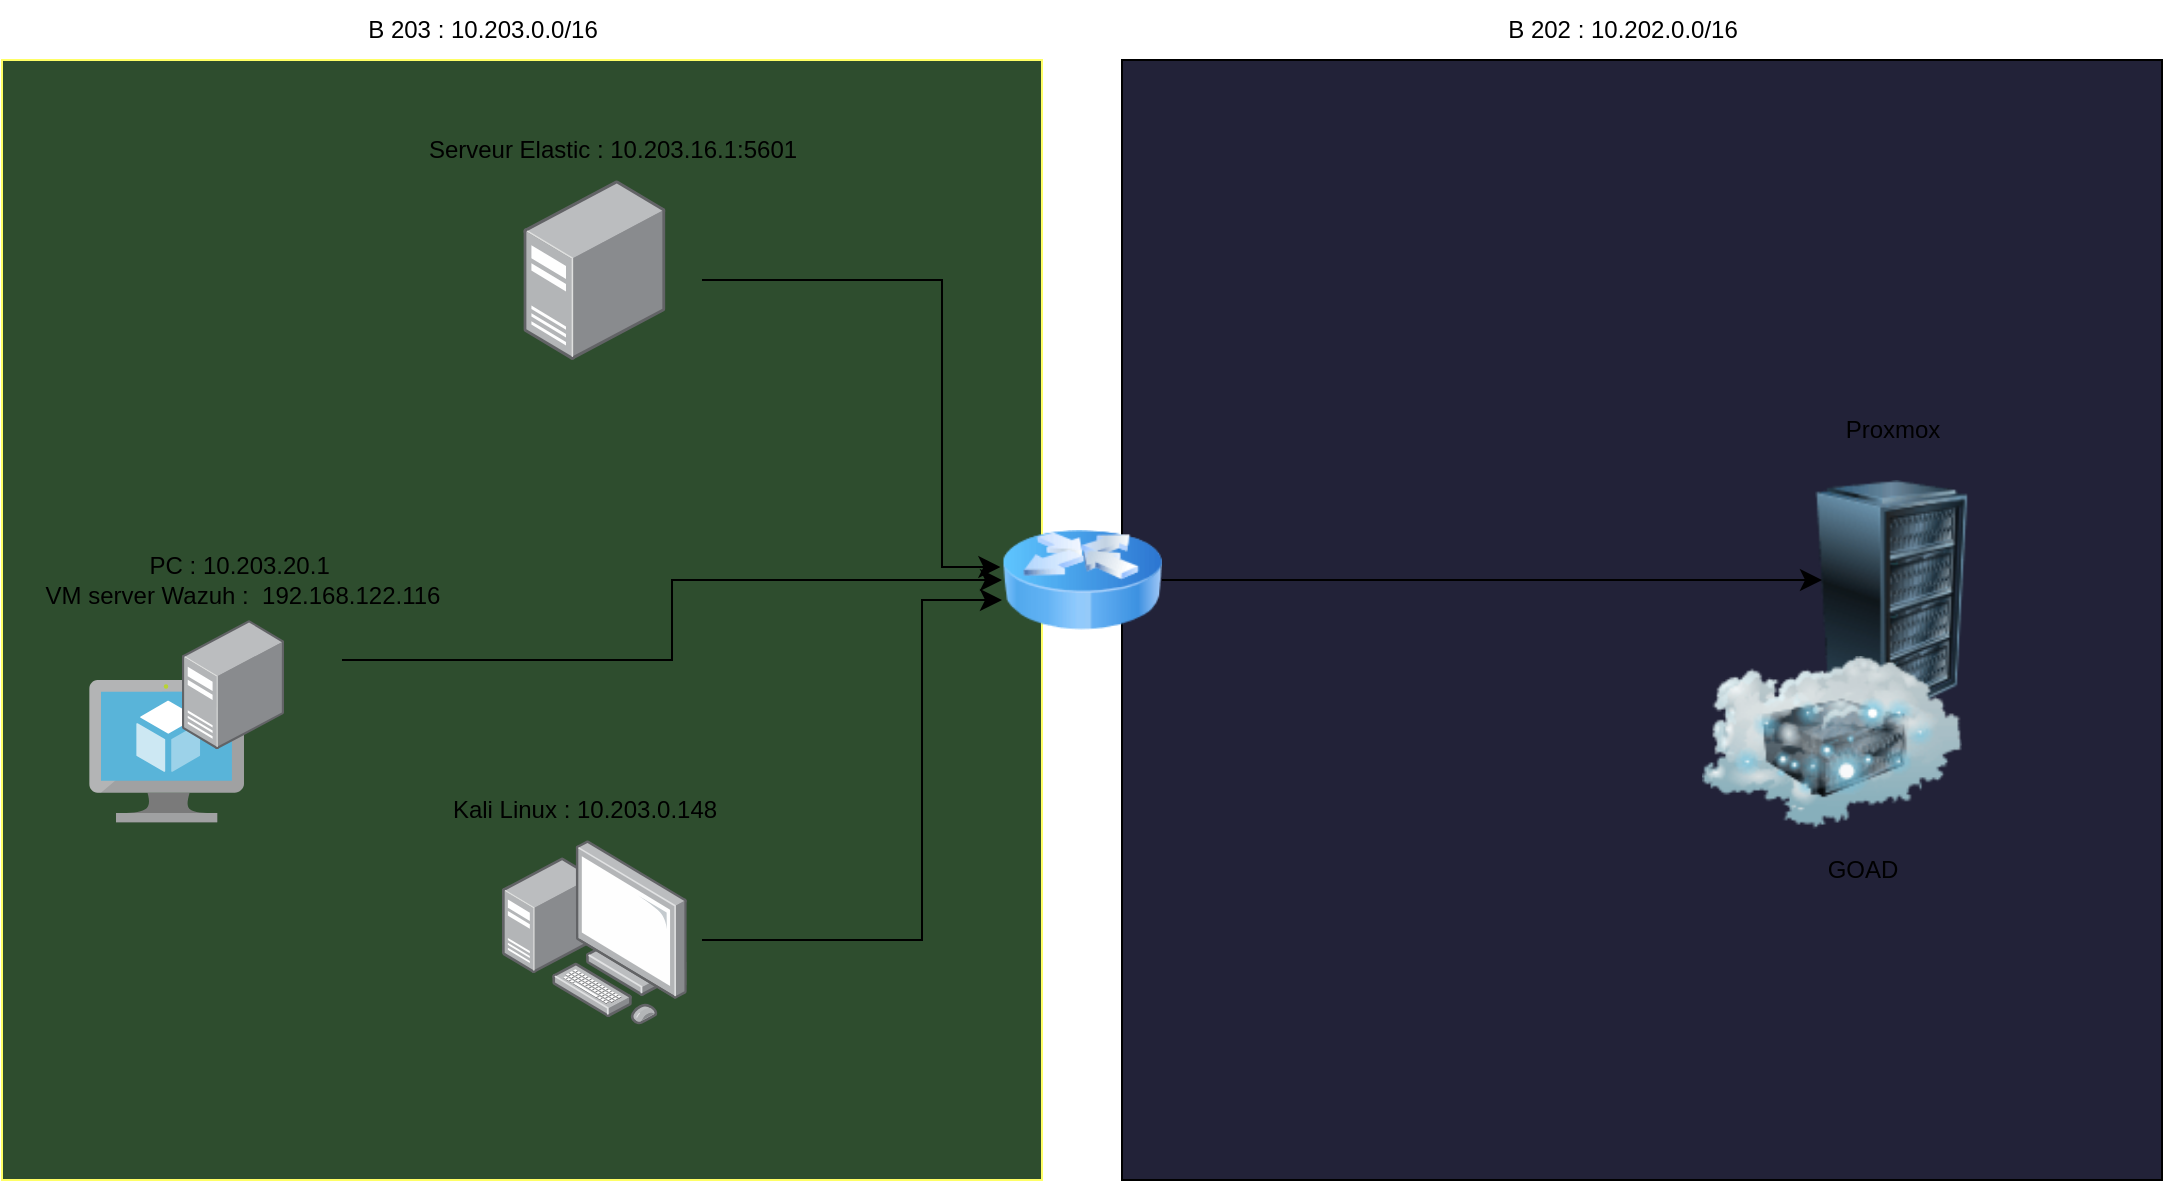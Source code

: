 <mxfile>
    <diagram id="C_42DIaGgZBe_z4Rg7Lo" name="Page-1">
        <mxGraphModel dx="1355" dy="649" grid="1" gridSize="10" guides="1" tooltips="1" connect="1" arrows="1" fold="1" page="1" pageScale="1" pageWidth="827" pageHeight="1169" math="0" shadow="0">
            <root>
                <mxCell id="0"/>
                <mxCell id="1" parent="0"/>
                <mxCell id="2" value="" style="rounded=0;whiteSpace=wrap;html=1;fillColor=#2E4D2E;strokeColor=#FFFF66;" vertex="1" parent="1">
                    <mxGeometry x="40" y="120" width="520" height="560" as="geometry"/>
                </mxCell>
                <mxCell id="3" value="" style="rounded=0;whiteSpace=wrap;html=1;fillColor=#222238;" vertex="1" parent="1">
                    <mxGeometry x="600" y="120" width="520" height="560" as="geometry"/>
                </mxCell>
                <mxCell id="4" value="" style="image;html=1;image=img/lib/clip_art/networking/Router_Icon_128x128.png;fillColor=#9999FF;" vertex="1" parent="1">
                    <mxGeometry x="540" y="340" width="80" height="80" as="geometry"/>
                </mxCell>
                <mxCell id="5" value="B 203 : 10.203.0.0/16" style="text;html=1;align=center;verticalAlign=middle;resizable=0;points=[];autosize=1;strokeColor=none;fillColor=none;" vertex="1" parent="1">
                    <mxGeometry x="210" y="90" width="140" height="30" as="geometry"/>
                </mxCell>
                <mxCell id="6" value="B 202 : 10.202.0.0/16" style="text;html=1;align=center;verticalAlign=middle;resizable=0;points=[];autosize=1;strokeColor=none;fillColor=none;" vertex="1" parent="1">
                    <mxGeometry x="780" y="90" width="140" height="30" as="geometry"/>
                </mxCell>
                <mxCell id="7" value="" style="points=[];aspect=fixed;html=1;align=center;shadow=0;dashed=0;image;image=img/lib/allied_telesis/computer_and_terminals/Server_Desktop.svg;fillColor=#9999FF;" vertex="1" parent="1">
                    <mxGeometry x="300.7" y="180" width="71" height="90" as="geometry"/>
                </mxCell>
                <mxCell id="9" value="" style="points=[];aspect=fixed;html=1;align=center;shadow=0;dashed=0;image;image=img/lib/allied_telesis/computer_and_terminals/Personal_Computer_with_Server.svg;fillColor=#9999FF;" vertex="1" parent="1">
                    <mxGeometry x="290" y="510" width="92.4" height="92.4" as="geometry"/>
                </mxCell>
                <mxCell id="10" value="Serveur Elastic : 10.203.16.1:5601" style="text;html=1;align=center;verticalAlign=middle;resizable=0;points=[];autosize=1;strokeColor=none;fillColor=none;" vertex="1" parent="1">
                    <mxGeometry x="240" y="150" width="210" height="30" as="geometry"/>
                </mxCell>
                <mxCell id="11" value="PC&amp;nbsp;: 10.203.20.1&amp;nbsp;&lt;br&gt;VM server Wazuh :&amp;nbsp; 192.168.122.116" style="text;html=1;align=center;verticalAlign=middle;resizable=0;points=[];autosize=1;strokeColor=none;fillColor=none;" vertex="1" parent="1">
                    <mxGeometry x="50" y="360" width="220" height="40" as="geometry"/>
                </mxCell>
                <mxCell id="12" value="Kali Linux : 10.203.0.148" style="text;html=1;align=center;verticalAlign=middle;resizable=0;points=[];autosize=1;strokeColor=none;fillColor=none;" vertex="1" parent="1">
                    <mxGeometry x="251.2" y="480" width="160" height="30" as="geometry"/>
                </mxCell>
                <mxCell id="13" value="" style="sketch=0;aspect=fixed;html=1;points=[];align=center;image;fontSize=12;image=img/lib/mscae/Virtual_Machine.svg;fillColor=#9999FF;" vertex="1" parent="1">
                    <mxGeometry x="83.61" y="430" width="77.39" height="71.2" as="geometry"/>
                </mxCell>
                <mxCell id="8" value="" style="points=[];aspect=fixed;html=1;align=center;shadow=0;dashed=0;image;image=img/lib/allied_telesis/computer_and_terminals/Server_Desktop.svg;fillColor=#9999FF;" vertex="1" parent="1">
                    <mxGeometry x="130" y="400" width="51" height="64.65" as="geometry"/>
                </mxCell>
                <mxCell id="14" value="" style="edgeStyle=segmentEdgeStyle;endArrow=classic;html=1;curved=0;rounded=0;endSize=8;startSize=8;entryX=0;entryY=0.625;entryDx=0;entryDy=0;entryPerimeter=0;" edge="1" parent="1" target="4">
                    <mxGeometry width="50" height="50" relative="1" as="geometry">
                        <mxPoint x="390" y="560" as="sourcePoint"/>
                        <mxPoint x="270" y="510" as="targetPoint"/>
                        <Array as="points">
                            <mxPoint x="500" y="560"/>
                            <mxPoint x="500" y="390"/>
                        </Array>
                    </mxGeometry>
                </mxCell>
                <mxCell id="16" value="" style="edgeStyle=elbowEdgeStyle;elbow=horizontal;endArrow=classic;html=1;curved=0;rounded=0;endSize=8;startSize=8;entryX=0;entryY=0.5;entryDx=0;entryDy=0;" edge="1" parent="1" target="4">
                    <mxGeometry width="50" height="50" relative="1" as="geometry">
                        <mxPoint x="210" y="420" as="sourcePoint"/>
                        <mxPoint x="540" y="370" as="targetPoint"/>
                        <Array as="points">
                            <mxPoint x="375" y="400"/>
                        </Array>
                    </mxGeometry>
                </mxCell>
                <mxCell id="17" value="" style="edgeStyle=elbowEdgeStyle;elbow=horizontal;endArrow=classic;html=1;curved=0;rounded=0;endSize=8;startSize=8;entryX=-0.01;entryY=0.419;entryDx=0;entryDy=0;entryPerimeter=0;fillColor=black;" edge="1" parent="1" target="4">
                    <mxGeometry width="50" height="50" relative="1" as="geometry">
                        <mxPoint x="390" y="230" as="sourcePoint"/>
                        <mxPoint x="530" y="360" as="targetPoint"/>
                        <Array as="points">
                            <mxPoint x="510" y="240"/>
                        </Array>
                    </mxGeometry>
                </mxCell>
                <mxCell id="18" value="" style="image;html=1;image=img/lib/clip_art/computers/Server_Rack_128x128.png;fillColor=#9999FF;" vertex="1" parent="1">
                    <mxGeometry x="930" y="330" width="110" height="121.2" as="geometry"/>
                </mxCell>
                <mxCell id="19" value="" style="edgeStyle=elbowEdgeStyle;elbow=horizontal;endArrow=classic;html=1;curved=0;rounded=0;endSize=8;startSize=8;fillColor=black;" edge="1" parent="1">
                    <mxGeometry width="50" height="50" relative="1" as="geometry">
                        <mxPoint x="620" y="380" as="sourcePoint"/>
                        <mxPoint x="950" y="380" as="targetPoint"/>
                        <Array as="points"/>
                    </mxGeometry>
                </mxCell>
                <mxCell id="20" value="Proxmox" style="text;html=1;align=center;verticalAlign=middle;resizable=0;points=[];autosize=1;strokeColor=none;fillColor=none;" vertex="1" parent="1">
                    <mxGeometry x="950" y="290" width="70" height="30" as="geometry"/>
                </mxCell>
                <mxCell id="21" value="" style="image;html=1;image=img/lib/clip_art/networking/Cloud_Server_128x128.png;strokeColor=#FFFF66;fillColor=#222238;" vertex="1" parent="1">
                    <mxGeometry x="890" y="392.32" width="130" height="137.68" as="geometry"/>
                </mxCell>
                <mxCell id="22" value="GOAD" style="text;html=1;align=center;verticalAlign=middle;resizable=0;points=[];autosize=1;strokeColor=none;fillColor=none;" vertex="1" parent="1">
                    <mxGeometry x="940" y="510" width="60" height="30" as="geometry"/>
                </mxCell>
            </root>
        </mxGraphModel>
    </diagram>
</mxfile>